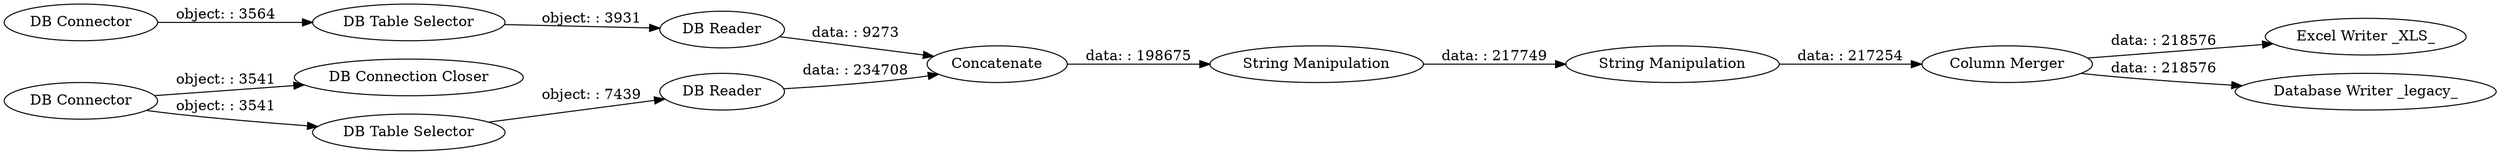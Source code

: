 digraph {
	"3341967784350296746_9" [label=Concatenate]
	"3341967784350296746_21" [label="DB Connection Closer"]
	"3341967784350296746_4" [label="DB Table Selector"]
	"3341967784350296746_22" [label="Excel Writer _XLS_"]
	"3341967784350296746_8" [label="DB Reader"]
	"3341967784350296746_3" [label="DB Table Selector"]
	"3341967784350296746_1" [label="DB Connector"]
	"3341967784350296746_20" [label="Database Writer _legacy_"]
	"3341967784350296746_10" [label="String Manipulation"]
	"3341967784350296746_11" [label="String Manipulation"]
	"3341967784350296746_7" [label="DB Reader"]
	"3341967784350296746_2" [label="DB Connector"]
	"3341967784350296746_5" [label="Column Merger"]
	"3341967784350296746_7" -> "3341967784350296746_9" [label="data: : 234708"]
	"3341967784350296746_3" -> "3341967784350296746_8" [label="object: : 3931"]
	"3341967784350296746_1" -> "3341967784350296746_4" [label="object: : 3541"]
	"3341967784350296746_1" -> "3341967784350296746_21" [label="object: : 3541"]
	"3341967784350296746_2" -> "3341967784350296746_3" [label="object: : 3564"]
	"3341967784350296746_8" -> "3341967784350296746_9" [label="data: : 9273"]
	"3341967784350296746_5" -> "3341967784350296746_22" [label="data: : 218576"]
	"3341967784350296746_10" -> "3341967784350296746_11" [label="data: : 217749"]
	"3341967784350296746_11" -> "3341967784350296746_5" [label="data: : 217254"]
	"3341967784350296746_4" -> "3341967784350296746_7" [label="object: : 7439"]
	"3341967784350296746_5" -> "3341967784350296746_20" [label="data: : 218576"]
	"3341967784350296746_9" -> "3341967784350296746_10" [label="data: : 198675"]
	rankdir=LR
}
